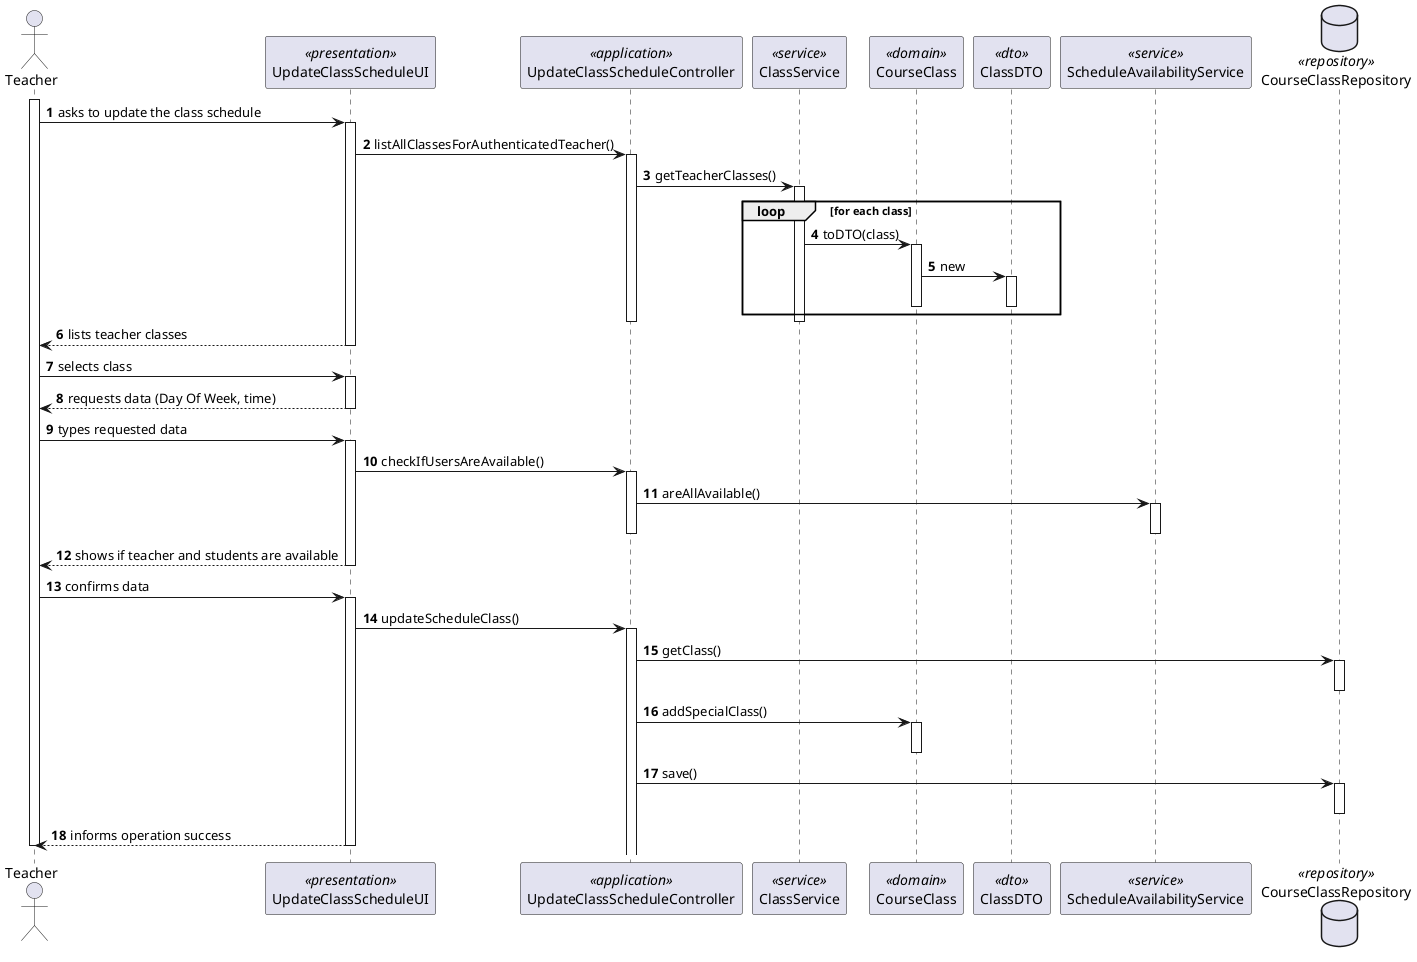@startuml US1012_SD
autonumber

actor "Teacher" as T

participant "UpdateClassScheduleUI" as UI <<presentation>>
participant "UpdateClassScheduleController" as CTRL <<application>>
participant "ClassService" as CLASSSERVICE <<service>>
participant "CourseClass" as COURSECLASS <<domain>>
participant "ClassDTO" as DTO <<dto>>
participant "ScheduleAvailabilityService" as SAREP <<service>>

database CourseClassRepository as REP <<repository>>

activate T

T -> UI : asks to update the class schedule
activate UI

UI -> CTRL : listAllClassesForAuthenticatedTeacher()
activate CTRL

CTRL -> CLASSSERVICE : getTeacherClasses()
activate CLASSSERVICE

loop for each class
  CLASSSERVICE -> COURSECLASS : toDTO(class)
  activate COURSECLASS
  COURSECLASS -> DTO : new
  activate DTO
  deactivate DTO
  deactivate COURSECLASS
end loop

deactivate CLASSSERVICE
deactivate CTRL

UI --> T: lists teacher classes
deactivate UI

T -> UI : selects class
activate UI

UI --> T : requests data (Day Of Week, time)
deactivate UI

T -> UI : types requested data
activate UI

UI -> CTRL : checkIfUsersAreAvailable()
activate CTRL

CTRL -> SAREP : areAllAvailable()
activate SAREP
deactivate SAREP

deactivate SAREP
deactivate CTRL

UI --> T : shows if teacher and students are available
deactivate UI

T -> UI : confirms data
activate UI

UI -> CTRL : updateScheduleClass()
activate CTRL

CTRL -> REP : getClass()
activate REP
deactivate REP

CTRL -> COURSECLASS : addSpecialClass()
activate COURSECLASS
deactivate COURSECLASS

CTRL -> REP : save()
activate REP
deactivate REP

UI --> T : informs operation success
deactivate UI


deactivate T

@enduml
